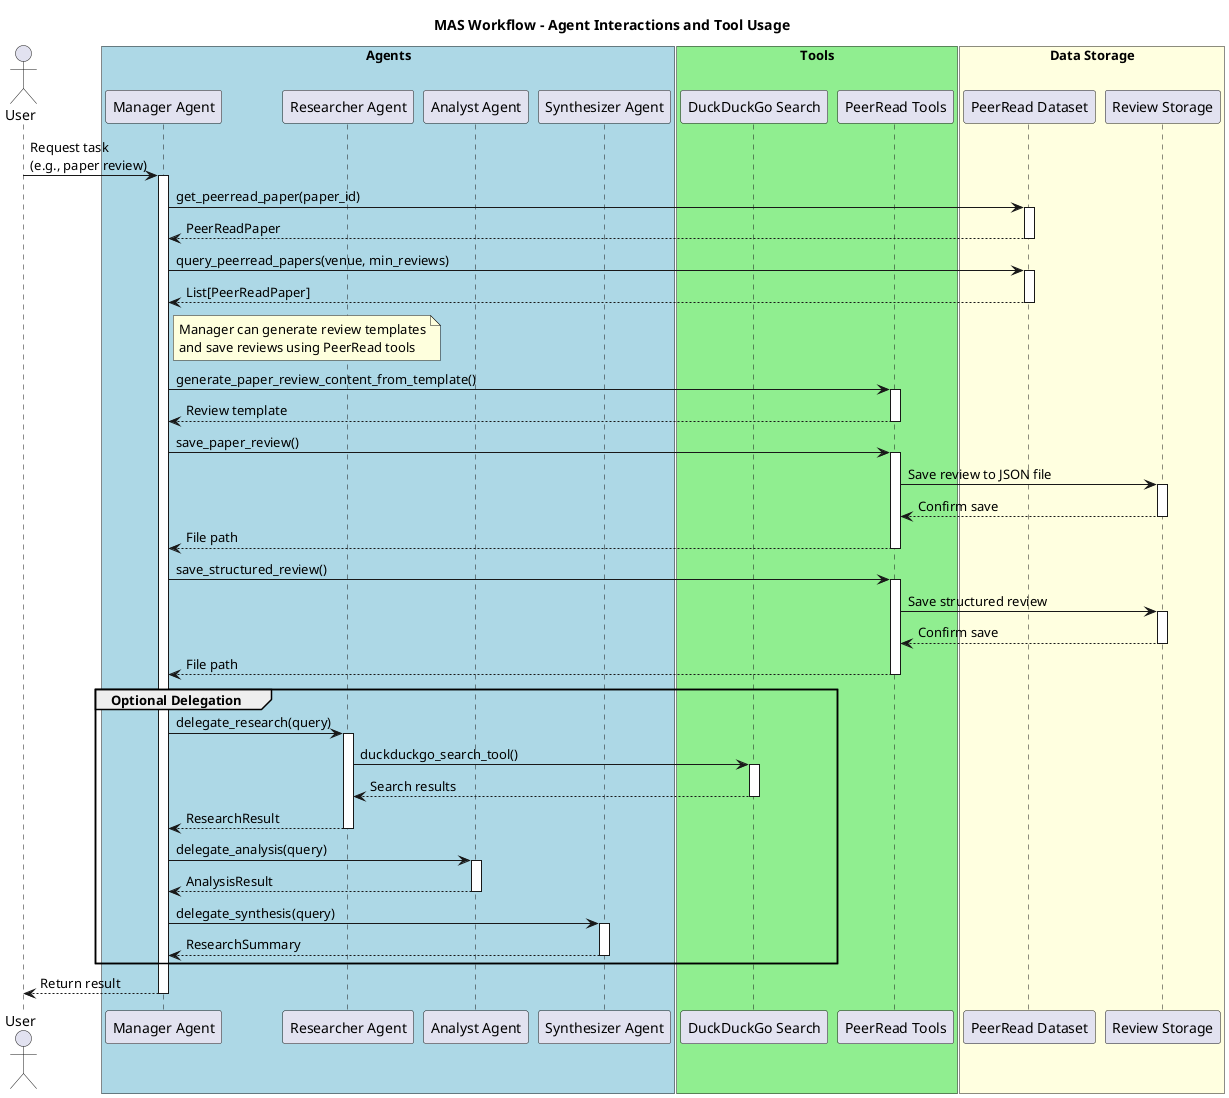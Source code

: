 @startuml
title MAS Workflow - Agent Interactions and Tool Usage

actor User

box "Agents" #LightBlue
    participant "Manager Agent" as Manager
    participant "Researcher Agent" as Researcher
    participant "Analyst Agent" as Analyst
    participant "Synthesizer Agent" as Synthesizer
end box

box "Tools" #LightGreen
    participant "DuckDuckGo Search" as DDG
    participant "PeerRead Tools" as PeerRead
end box

box "Data Storage" #LightYellow
    participant "PeerRead Dataset" as Dataset
    participant "Review Storage" as Reviews
end box

User -> Manager: Request task\n(e.g., paper review)
activate Manager

Manager -> Dataset: get_peerread_paper(paper_id)
activate Dataset
Dataset --> Manager: PeerReadPaper
deactivate Dataset

Manager -> Dataset: query_peerread_papers(venue, min_reviews)
activate Dataset
Dataset --> Manager: List[PeerReadPaper]
deactivate Dataset

note right of Manager
  Manager can generate review templates
  and save reviews using PeerRead tools
end note

Manager -> PeerRead: generate_paper_review_content_from_template()
activate PeerRead
PeerRead --> Manager: Review template
deactivate PeerRead

Manager -> PeerRead: save_paper_review()
activate PeerRead
PeerRead -> Reviews: Save review to JSON file
activate Reviews
Reviews --> PeerRead: Confirm save
deactivate Reviews
PeerRead --> Manager: File path
deactivate PeerRead

Manager -> PeerRead: save_structured_review()
activate PeerRead
PeerRead -> Reviews: Save structured review
activate Reviews
Reviews --> PeerRead: Confirm save
deactivate Reviews
PeerRead --> Manager: File path
deactivate PeerRead

group Optional Delegation
    Manager -> Researcher: delegate_research(query)
    activate Researcher
    Researcher -> DDG: duckduckgo_search_tool()
    activate DDG
    DDG --> Researcher: Search results
    deactivate DDG
    Researcher --> Manager: ResearchResult
    deactivate Researcher
    
    Manager -> Analyst: delegate_analysis(query)
    activate Analyst
    Analyst --> Manager: AnalysisResult
    deactivate Analyst
    
    Manager -> Synthesizer: delegate_synthesis(query)
    activate Synthesizer
    Synthesizer --> Manager: ResearchSummary
    deactivate Synthesizer
end group

Manager --> User: Return result
deactivate Manager

@enduml